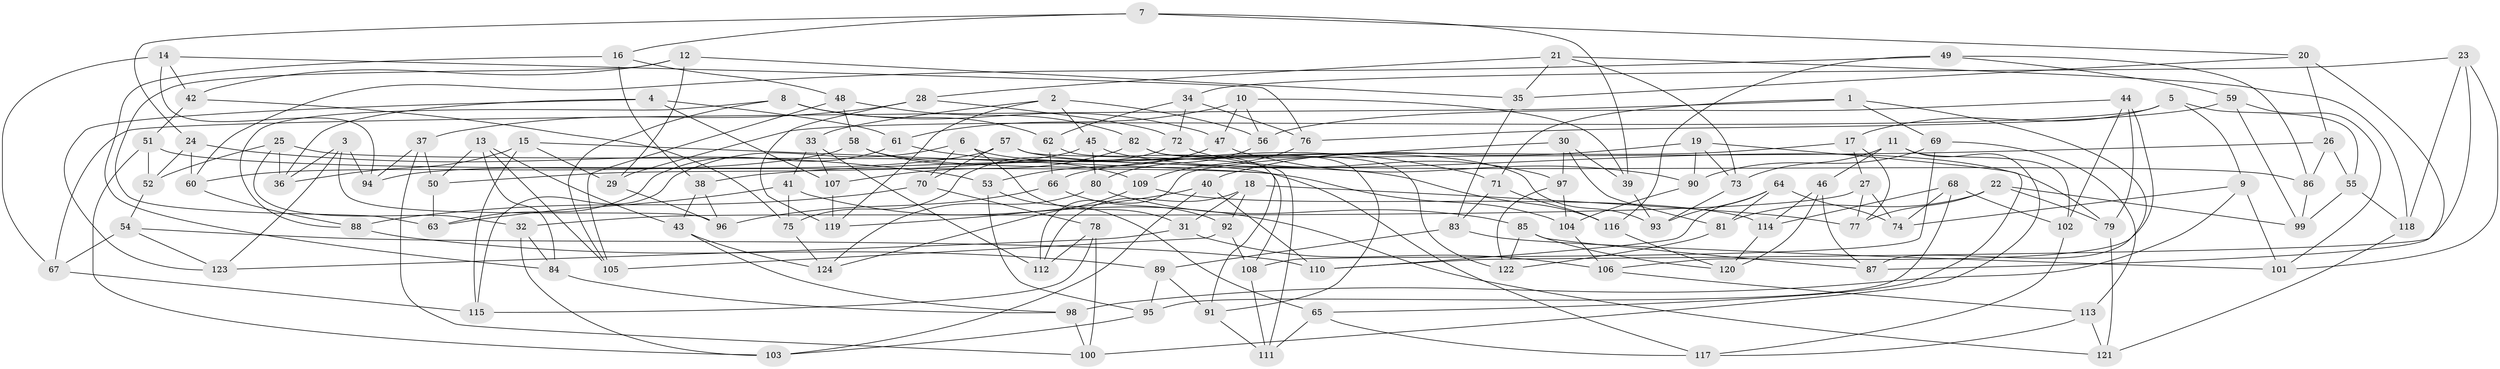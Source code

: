 // Generated by graph-tools (version 1.1) at 2025/57/03/09/25 04:57:31]
// undirected, 124 vertices, 248 edges
graph export_dot {
graph [start="1"]
  node [color=gray90,style=filled];
  1;
  2;
  3;
  4;
  5;
  6;
  7;
  8;
  9;
  10;
  11;
  12;
  13;
  14;
  15;
  16;
  17;
  18;
  19;
  20;
  21;
  22;
  23;
  24;
  25;
  26;
  27;
  28;
  29;
  30;
  31;
  32;
  33;
  34;
  35;
  36;
  37;
  38;
  39;
  40;
  41;
  42;
  43;
  44;
  45;
  46;
  47;
  48;
  49;
  50;
  51;
  52;
  53;
  54;
  55;
  56;
  57;
  58;
  59;
  60;
  61;
  62;
  63;
  64;
  65;
  66;
  67;
  68;
  69;
  70;
  71;
  72;
  73;
  74;
  75;
  76;
  77;
  78;
  79;
  80;
  81;
  82;
  83;
  84;
  85;
  86;
  87;
  88;
  89;
  90;
  91;
  92;
  93;
  94;
  95;
  96;
  97;
  98;
  99;
  100;
  101;
  102;
  103;
  104;
  105;
  106;
  107;
  108;
  109;
  110;
  111;
  112;
  113;
  114;
  115;
  116;
  117;
  118;
  119;
  120;
  121;
  122;
  123;
  124;
  1 -- 69;
  1 -- 87;
  1 -- 67;
  1 -- 71;
  2 -- 45;
  2 -- 56;
  2 -- 119;
  2 -- 33;
  3 -- 36;
  3 -- 123;
  3 -- 96;
  3 -- 94;
  4 -- 107;
  4 -- 61;
  4 -- 123;
  4 -- 36;
  5 -- 55;
  5 -- 29;
  5 -- 17;
  5 -- 9;
  6 -- 93;
  6 -- 31;
  6 -- 70;
  6 -- 115;
  7 -- 20;
  7 -- 24;
  7 -- 16;
  7 -- 39;
  8 -- 62;
  8 -- 88;
  8 -- 47;
  8 -- 105;
  9 -- 98;
  9 -- 74;
  9 -- 101;
  10 -- 39;
  10 -- 47;
  10 -- 61;
  10 -- 56;
  11 -- 102;
  11 -- 73;
  11 -- 100;
  11 -- 46;
  12 -- 35;
  12 -- 63;
  12 -- 29;
  12 -- 42;
  13 -- 105;
  13 -- 43;
  13 -- 50;
  13 -- 84;
  14 -- 67;
  14 -- 94;
  14 -- 76;
  14 -- 42;
  15 -- 115;
  15 -- 108;
  15 -- 36;
  15 -- 29;
  16 -- 84;
  16 -- 38;
  16 -- 48;
  17 -- 77;
  17 -- 66;
  17 -- 27;
  18 -- 92;
  18 -- 112;
  18 -- 31;
  18 -- 77;
  19 -- 73;
  19 -- 90;
  19 -- 40;
  19 -- 65;
  20 -- 35;
  20 -- 87;
  20 -- 26;
  21 -- 118;
  21 -- 35;
  21 -- 73;
  21 -- 28;
  22 -- 81;
  22 -- 77;
  22 -- 79;
  22 -- 99;
  23 -- 101;
  23 -- 34;
  23 -- 110;
  23 -- 118;
  24 -- 60;
  24 -- 53;
  24 -- 52;
  25 -- 52;
  25 -- 36;
  25 -- 117;
  25 -- 32;
  26 -- 86;
  26 -- 38;
  26 -- 55;
  27 -- 77;
  27 -- 74;
  27 -- 32;
  28 -- 37;
  28 -- 72;
  28 -- 119;
  29 -- 96;
  30 -- 112;
  30 -- 81;
  30 -- 39;
  30 -- 97;
  31 -- 106;
  31 -- 123;
  32 -- 84;
  32 -- 103;
  33 -- 112;
  33 -- 107;
  33 -- 41;
  34 -- 62;
  34 -- 76;
  34 -- 72;
  35 -- 83;
  37 -- 100;
  37 -- 94;
  37 -- 50;
  38 -- 96;
  38 -- 43;
  39 -- 93;
  40 -- 110;
  40 -- 103;
  40 -- 119;
  41 -- 121;
  41 -- 75;
  41 -- 63;
  42 -- 75;
  42 -- 51;
  43 -- 124;
  43 -- 98;
  44 -- 102;
  44 -- 106;
  44 -- 79;
  44 -- 56;
  45 -- 79;
  45 -- 50;
  45 -- 80;
  46 -- 114;
  46 -- 120;
  46 -- 87;
  47 -- 53;
  47 -- 90;
  48 -- 105;
  48 -- 58;
  48 -- 82;
  49 -- 60;
  49 -- 59;
  49 -- 116;
  49 -- 86;
  50 -- 63;
  51 -- 103;
  51 -- 104;
  51 -- 52;
  52 -- 54;
  53 -- 65;
  53 -- 95;
  54 -- 67;
  54 -- 123;
  54 -- 110;
  55 -- 118;
  55 -- 99;
  56 -- 80;
  57 -- 94;
  57 -- 86;
  57 -- 111;
  57 -- 70;
  58 -- 60;
  58 -- 116;
  58 -- 109;
  59 -- 76;
  59 -- 101;
  59 -- 99;
  60 -- 88;
  61 -- 71;
  61 -- 63;
  62 -- 66;
  62 -- 91;
  64 -- 74;
  64 -- 81;
  64 -- 110;
  64 -- 93;
  65 -- 117;
  65 -- 111;
  66 -- 92;
  66 -- 96;
  67 -- 115;
  68 -- 102;
  68 -- 114;
  68 -- 95;
  68 -- 74;
  69 -- 113;
  69 -- 108;
  69 -- 90;
  70 -- 78;
  70 -- 88;
  71 -- 116;
  71 -- 83;
  72 -- 75;
  72 -- 97;
  73 -- 93;
  75 -- 124;
  76 -- 109;
  78 -- 115;
  78 -- 112;
  78 -- 100;
  79 -- 121;
  80 -- 85;
  80 -- 124;
  81 -- 122;
  82 -- 107;
  82 -- 91;
  82 -- 122;
  83 -- 89;
  83 -- 101;
  84 -- 98;
  85 -- 122;
  85 -- 87;
  85 -- 120;
  86 -- 99;
  88 -- 89;
  89 -- 91;
  89 -- 95;
  90 -- 104;
  91 -- 111;
  92 -- 105;
  92 -- 108;
  95 -- 103;
  97 -- 104;
  97 -- 122;
  98 -- 100;
  102 -- 117;
  104 -- 106;
  106 -- 113;
  107 -- 119;
  108 -- 111;
  109 -- 114;
  109 -- 124;
  113 -- 117;
  113 -- 121;
  114 -- 120;
  116 -- 120;
  118 -- 121;
}
